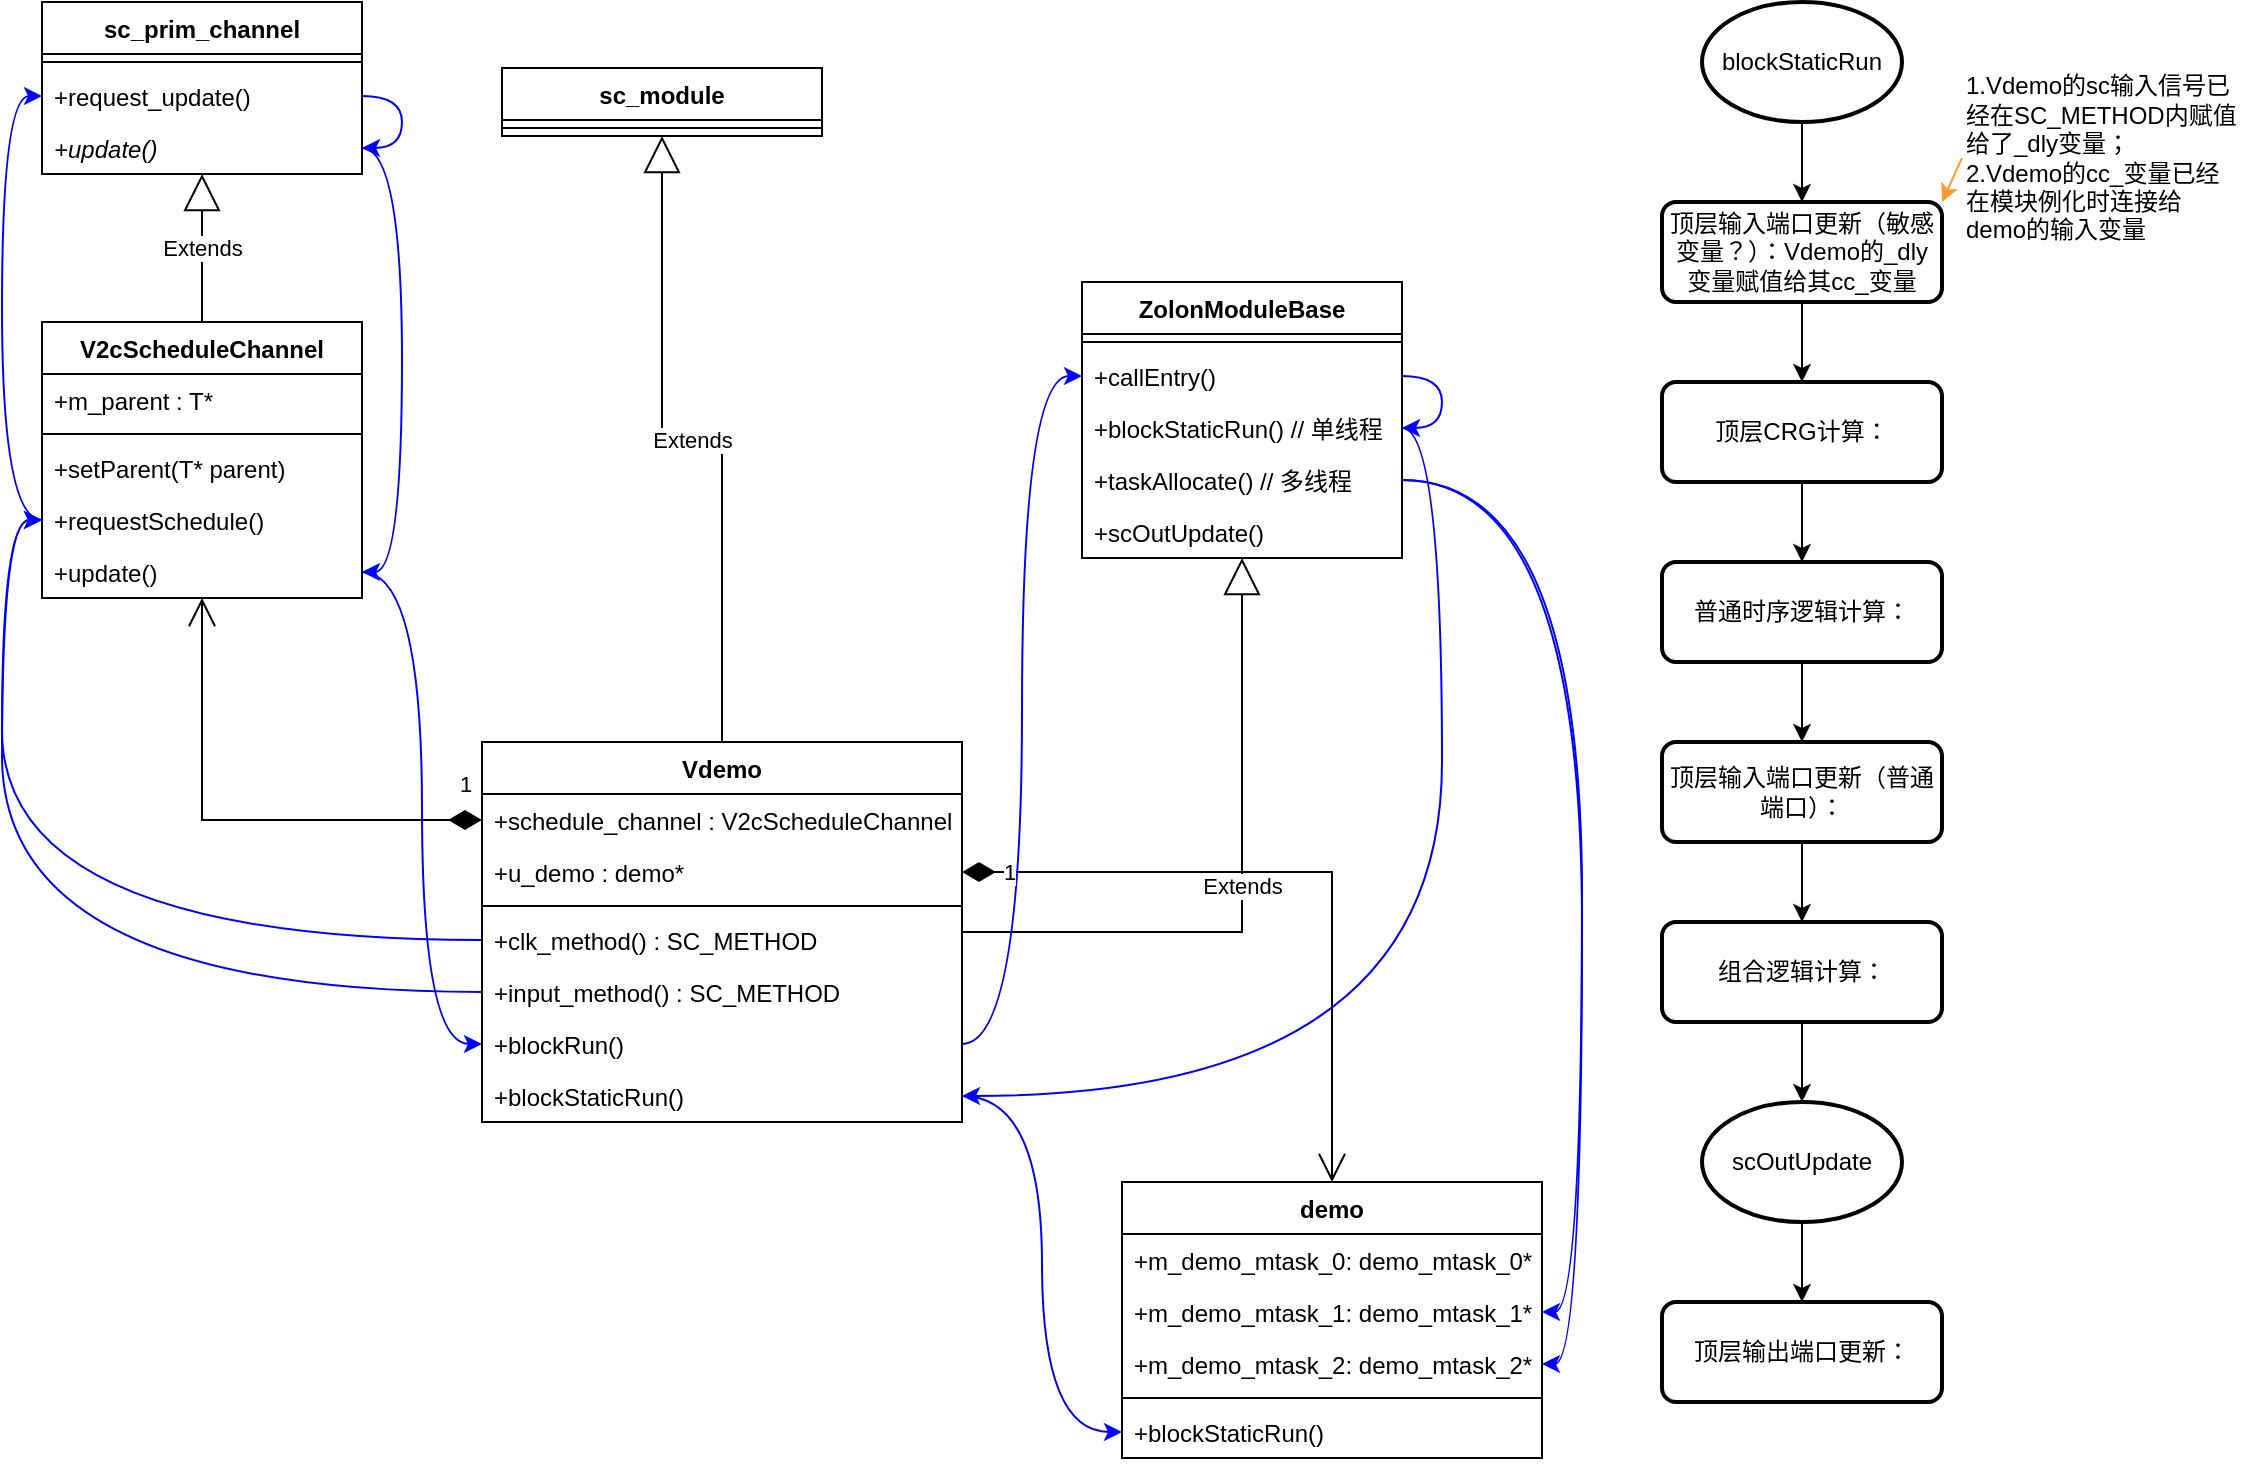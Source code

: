 <mxfile version="20.8.23" type="github">
  <diagram name="第 1 页" id="fGhIHJrPyTtKtBoyeVg_">
    <mxGraphModel dx="1434" dy="764" grid="1" gridSize="10" guides="1" tooltips="1" connect="1" arrows="1" fold="1" page="1" pageScale="1" pageWidth="1169" pageHeight="827" math="0" shadow="0">
      <root>
        <mxCell id="0" />
        <mxCell id="1" parent="0" />
        <mxCell id="duSoI6dZFCWEYL_Ry5JY-5" value="sc_prim_channel" style="swimlane;fontStyle=1;align=center;verticalAlign=top;childLayout=stackLayout;horizontal=1;startSize=26;horizontalStack=0;resizeParent=1;resizeParentMax=0;resizeLast=0;collapsible=1;marginBottom=0;" parent="1" vertex="1">
          <mxGeometry x="60" y="20" width="160" height="86" as="geometry" />
        </mxCell>
        <mxCell id="duSoI6dZFCWEYL_Ry5JY-7" value="" style="line;strokeWidth=1;fillColor=none;align=left;verticalAlign=middle;spacingTop=-1;spacingLeft=3;spacingRight=3;rotatable=0;labelPosition=right;points=[];portConstraint=eastwest;strokeColor=inherit;" parent="duSoI6dZFCWEYL_Ry5JY-5" vertex="1">
          <mxGeometry y="26" width="160" height="8" as="geometry" />
        </mxCell>
        <mxCell id="MWwLdkpdaw2i7JNrRL6f-4" style="edgeStyle=orthogonalEdgeStyle;curved=1;rounded=0;orthogonalLoop=1;jettySize=auto;html=1;strokeColor=#0000FF;elbow=vertical;exitX=1;exitY=0.5;exitDx=0;exitDy=0;" parent="duSoI6dZFCWEYL_Ry5JY-5" source="duSoI6dZFCWEYL_Ry5JY-8" target="duSoI6dZFCWEYL_Ry5JY-9" edge="1">
          <mxGeometry relative="1" as="geometry" />
        </mxCell>
        <mxCell id="duSoI6dZFCWEYL_Ry5JY-8" value="+request_update()" style="text;strokeColor=none;fillColor=none;align=left;verticalAlign=top;spacingLeft=4;spacingRight=4;overflow=hidden;rotatable=0;points=[[0,0.5],[1,0.5]];portConstraint=eastwest;" parent="duSoI6dZFCWEYL_Ry5JY-5" vertex="1">
          <mxGeometry y="34" width="160" height="26" as="geometry" />
        </mxCell>
        <mxCell id="duSoI6dZFCWEYL_Ry5JY-9" value="+update()" style="text;strokeColor=none;fillColor=none;align=left;verticalAlign=top;spacingLeft=4;spacingRight=4;overflow=hidden;rotatable=0;points=[[0,0.5],[1,0.5]];portConstraint=eastwest;fontStyle=2" parent="duSoI6dZFCWEYL_Ry5JY-5" vertex="1">
          <mxGeometry y="60" width="160" height="26" as="geometry" />
        </mxCell>
        <mxCell id="duSoI6dZFCWEYL_Ry5JY-10" value="V2cScheduleChannel" style="swimlane;fontStyle=1;align=center;verticalAlign=top;childLayout=stackLayout;horizontal=1;startSize=26;horizontalStack=0;resizeParent=1;resizeParentMax=0;resizeLast=0;collapsible=1;marginBottom=0;" parent="1" vertex="1">
          <mxGeometry x="60" y="180" width="160" height="138" as="geometry" />
        </mxCell>
        <mxCell id="duSoI6dZFCWEYL_Ry5JY-35" value="+m_parent : T*" style="text;strokeColor=none;fillColor=none;align=left;verticalAlign=top;spacingLeft=4;spacingRight=4;overflow=hidden;rotatable=0;points=[[0,0.5],[1,0.5]];portConstraint=eastwest;" parent="duSoI6dZFCWEYL_Ry5JY-10" vertex="1">
          <mxGeometry y="26" width="160" height="26" as="geometry" />
        </mxCell>
        <mxCell id="duSoI6dZFCWEYL_Ry5JY-11" value="" style="line;strokeWidth=1;fillColor=none;align=left;verticalAlign=middle;spacingTop=-1;spacingLeft=3;spacingRight=3;rotatable=0;labelPosition=right;points=[];portConstraint=eastwest;strokeColor=inherit;" parent="duSoI6dZFCWEYL_Ry5JY-10" vertex="1">
          <mxGeometry y="52" width="160" height="8" as="geometry" />
        </mxCell>
        <mxCell id="duSoI6dZFCWEYL_Ry5JY-15" value="+setParent(T* parent)" style="text;strokeColor=none;fillColor=none;align=left;verticalAlign=top;spacingLeft=4;spacingRight=4;overflow=hidden;rotatable=0;points=[[0,0.5],[1,0.5]];portConstraint=eastwest;" parent="duSoI6dZFCWEYL_Ry5JY-10" vertex="1">
          <mxGeometry y="60" width="160" height="26" as="geometry" />
        </mxCell>
        <mxCell id="duSoI6dZFCWEYL_Ry5JY-12" value="+requestSchedule()" style="text;strokeColor=none;fillColor=none;align=left;verticalAlign=top;spacingLeft=4;spacingRight=4;overflow=hidden;rotatable=0;points=[[0,0.5],[1,0.5]];portConstraint=eastwest;" parent="duSoI6dZFCWEYL_Ry5JY-10" vertex="1">
          <mxGeometry y="86" width="160" height="26" as="geometry" />
        </mxCell>
        <mxCell id="duSoI6dZFCWEYL_Ry5JY-13" value="+update()" style="text;strokeColor=none;fillColor=none;align=left;verticalAlign=top;spacingLeft=4;spacingRight=4;overflow=hidden;rotatable=0;points=[[0,0.5],[1,0.5]];portConstraint=eastwest;" parent="duSoI6dZFCWEYL_Ry5JY-10" vertex="1">
          <mxGeometry y="112" width="160" height="26" as="geometry" />
        </mxCell>
        <mxCell id="duSoI6dZFCWEYL_Ry5JY-14" value="Extends" style="endArrow=block;endSize=16;endFill=0;html=1;rounded=0;edgeStyle=orthogonalEdgeStyle;" parent="1" source="duSoI6dZFCWEYL_Ry5JY-10" target="duSoI6dZFCWEYL_Ry5JY-5" edge="1">
          <mxGeometry width="160" relative="1" as="geometry">
            <mxPoint x="240" y="330" as="sourcePoint" />
            <mxPoint x="400" y="330" as="targetPoint" />
          </mxGeometry>
        </mxCell>
        <mxCell id="duSoI6dZFCWEYL_Ry5JY-16" value="ZolonModuleBase" style="swimlane;fontStyle=1;align=center;verticalAlign=top;childLayout=stackLayout;horizontal=1;startSize=26;horizontalStack=0;resizeParent=1;resizeParentMax=0;resizeLast=0;collapsible=1;marginBottom=0;" parent="1" vertex="1">
          <mxGeometry x="580" y="160" width="160" height="138" as="geometry" />
        </mxCell>
        <mxCell id="duSoI6dZFCWEYL_Ry5JY-17" value="" style="line;strokeWidth=1;fillColor=none;align=left;verticalAlign=middle;spacingTop=-1;spacingLeft=3;spacingRight=3;rotatable=0;labelPosition=right;points=[];portConstraint=eastwest;strokeColor=inherit;" parent="duSoI6dZFCWEYL_Ry5JY-16" vertex="1">
          <mxGeometry y="26" width="160" height="8" as="geometry" />
        </mxCell>
        <mxCell id="MWwLdkpdaw2i7JNrRL6f-10" style="edgeStyle=orthogonalEdgeStyle;curved=1;rounded=0;orthogonalLoop=1;jettySize=auto;html=1;strokeColor=#0000FF;elbow=vertical;exitX=1;exitY=0.5;exitDx=0;exitDy=0;" parent="duSoI6dZFCWEYL_Ry5JY-16" source="duSoI6dZFCWEYL_Ry5JY-18" target="MWwLdkpdaw2i7JNrRL6f-8" edge="1">
          <mxGeometry relative="1" as="geometry" />
        </mxCell>
        <mxCell id="duSoI6dZFCWEYL_Ry5JY-18" value="+callEntry()" style="text;strokeColor=none;fillColor=none;align=left;verticalAlign=top;spacingLeft=4;spacingRight=4;overflow=hidden;rotatable=0;points=[[0,0.5],[1,0.5]];portConstraint=eastwest;" parent="duSoI6dZFCWEYL_Ry5JY-16" vertex="1">
          <mxGeometry y="34" width="160" height="26" as="geometry" />
        </mxCell>
        <mxCell id="MWwLdkpdaw2i7JNrRL6f-8" value="+blockStaticRun() // 单线程" style="text;strokeColor=none;fillColor=none;align=left;verticalAlign=top;spacingLeft=4;spacingRight=4;overflow=hidden;rotatable=0;points=[[0,0.5],[1,0.5]];portConstraint=eastwest;" parent="duSoI6dZFCWEYL_Ry5JY-16" vertex="1">
          <mxGeometry y="60" width="160" height="26" as="geometry" />
        </mxCell>
        <mxCell id="MWwLdkpdaw2i7JNrRL6f-9" value="+taskAllocate() // 多线程" style="text;strokeColor=none;fillColor=none;align=left;verticalAlign=top;spacingLeft=4;spacingRight=4;overflow=hidden;rotatable=0;points=[[0,0.5],[1,0.5]];portConstraint=eastwest;" parent="duSoI6dZFCWEYL_Ry5JY-16" vertex="1">
          <mxGeometry y="86" width="160" height="26" as="geometry" />
        </mxCell>
        <mxCell id="Z8Gzp6AtLLoPiuOJ070W-16" value="+scOutUpdate()" style="text;strokeColor=none;fillColor=none;align=left;verticalAlign=top;spacingLeft=4;spacingRight=4;overflow=hidden;rotatable=0;points=[[0,0.5],[1,0.5]];portConstraint=eastwest;" vertex="1" parent="duSoI6dZFCWEYL_Ry5JY-16">
          <mxGeometry y="112" width="160" height="26" as="geometry" />
        </mxCell>
        <mxCell id="duSoI6dZFCWEYL_Ry5JY-21" value="Vdemo" style="swimlane;fontStyle=1;align=center;verticalAlign=top;childLayout=stackLayout;horizontal=1;startSize=26;horizontalStack=0;resizeParent=1;resizeParentMax=0;resizeLast=0;collapsible=1;marginBottom=0;" parent="1" vertex="1">
          <mxGeometry x="280" y="390" width="240" height="190" as="geometry" />
        </mxCell>
        <mxCell id="duSoI6dZFCWEYL_Ry5JY-32" value="+schedule_channel : V2cScheduleChannel" style="text;strokeColor=none;fillColor=none;align=left;verticalAlign=top;spacingLeft=4;spacingRight=4;overflow=hidden;rotatable=0;points=[[0,0.5],[1,0.5]];portConstraint=eastwest;" parent="duSoI6dZFCWEYL_Ry5JY-21" vertex="1">
          <mxGeometry y="26" width="240" height="26" as="geometry" />
        </mxCell>
        <mxCell id="MWwLdkpdaw2i7JNrRL6f-19" value="+u_demo : demo*" style="text;strokeColor=none;fillColor=none;align=left;verticalAlign=top;spacingLeft=4;spacingRight=4;overflow=hidden;rotatable=0;points=[[0,0.5],[1,0.5]];portConstraint=eastwest;" parent="duSoI6dZFCWEYL_Ry5JY-21" vertex="1">
          <mxGeometry y="52" width="240" height="26" as="geometry" />
        </mxCell>
        <mxCell id="duSoI6dZFCWEYL_Ry5JY-22" value="" style="line;strokeWidth=1;fillColor=none;align=left;verticalAlign=middle;spacingTop=-1;spacingLeft=3;spacingRight=3;rotatable=0;labelPosition=right;points=[];portConstraint=eastwest;strokeColor=inherit;" parent="duSoI6dZFCWEYL_Ry5JY-21" vertex="1">
          <mxGeometry y="78" width="240" height="8" as="geometry" />
        </mxCell>
        <mxCell id="duSoI6dZFCWEYL_Ry5JY-23" value="+clk_method() : SC_METHOD" style="text;strokeColor=none;fillColor=none;align=left;verticalAlign=top;spacingLeft=4;spacingRight=4;overflow=hidden;rotatable=0;points=[[0,0.5],[1,0.5]];portConstraint=eastwest;" parent="duSoI6dZFCWEYL_Ry5JY-21" vertex="1">
          <mxGeometry y="86" width="240" height="26" as="geometry" />
        </mxCell>
        <mxCell id="duSoI6dZFCWEYL_Ry5JY-24" value="+input_method() : SC_METHOD" style="text;strokeColor=none;fillColor=none;align=left;verticalAlign=top;spacingLeft=4;spacingRight=4;overflow=hidden;rotatable=0;points=[[0,0.5],[1,0.5]];portConstraint=eastwest;" parent="duSoI6dZFCWEYL_Ry5JY-21" vertex="1">
          <mxGeometry y="112" width="240" height="26" as="geometry" />
        </mxCell>
        <mxCell id="duSoI6dZFCWEYL_Ry5JY-25" value="+blockRun()" style="text;strokeColor=none;fillColor=none;align=left;verticalAlign=top;spacingLeft=4;spacingRight=4;overflow=hidden;rotatable=0;points=[[0,0.5],[1,0.5]];portConstraint=eastwest;" parent="duSoI6dZFCWEYL_Ry5JY-21" vertex="1">
          <mxGeometry y="138" width="240" height="26" as="geometry" />
        </mxCell>
        <mxCell id="duSoI6dZFCWEYL_Ry5JY-36" value="+blockStaticRun()" style="text;strokeColor=none;fillColor=none;align=left;verticalAlign=top;spacingLeft=4;spacingRight=4;overflow=hidden;rotatable=0;points=[[0,0.5],[1,0.5]];portConstraint=eastwest;" parent="duSoI6dZFCWEYL_Ry5JY-21" vertex="1">
          <mxGeometry y="164" width="240" height="26" as="geometry" />
        </mxCell>
        <mxCell id="duSoI6dZFCWEYL_Ry5JY-26" value="sc_module" style="swimlane;fontStyle=1;align=center;verticalAlign=top;childLayout=stackLayout;horizontal=1;startSize=26;horizontalStack=0;resizeParent=1;resizeParentMax=0;resizeLast=0;collapsible=1;marginBottom=0;" parent="1" vertex="1">
          <mxGeometry x="290" y="53" width="160" height="34" as="geometry" />
        </mxCell>
        <mxCell id="duSoI6dZFCWEYL_Ry5JY-27" value="" style="line;strokeWidth=1;fillColor=none;align=left;verticalAlign=middle;spacingTop=-1;spacingLeft=3;spacingRight=3;rotatable=0;labelPosition=right;points=[];portConstraint=eastwest;strokeColor=inherit;" parent="duSoI6dZFCWEYL_Ry5JY-26" vertex="1">
          <mxGeometry y="26" width="160" height="8" as="geometry" />
        </mxCell>
        <mxCell id="duSoI6dZFCWEYL_Ry5JY-30" value="Extends" style="endArrow=block;endSize=16;endFill=0;html=1;rounded=0;edgeStyle=orthogonalEdgeStyle;" parent="1" source="duSoI6dZFCWEYL_Ry5JY-21" target="duSoI6dZFCWEYL_Ry5JY-26" edge="1">
          <mxGeometry width="160" relative="1" as="geometry">
            <mxPoint x="170" y="290" as="sourcePoint" />
            <mxPoint x="170" y="216" as="targetPoint" />
          </mxGeometry>
        </mxCell>
        <mxCell id="duSoI6dZFCWEYL_Ry5JY-31" value="Extends" style="endArrow=block;endSize=16;endFill=0;html=1;rounded=0;edgeStyle=orthogonalEdgeStyle;" parent="1" source="duSoI6dZFCWEYL_Ry5JY-21" target="duSoI6dZFCWEYL_Ry5JY-16" edge="1">
          <mxGeometry width="160" relative="1" as="geometry">
            <mxPoint x="610" y="130" as="sourcePoint" />
            <mxPoint x="500" y="54" as="targetPoint" />
          </mxGeometry>
        </mxCell>
        <mxCell id="duSoI6dZFCWEYL_Ry5JY-34" value="1" style="endArrow=open;html=1;endSize=12;startArrow=diamondThin;startSize=14;startFill=1;edgeStyle=orthogonalEdgeStyle;align=left;verticalAlign=bottom;rounded=0;" parent="1" source="duSoI6dZFCWEYL_Ry5JY-32" target="duSoI6dZFCWEYL_Ry5JY-10" edge="1">
          <mxGeometry x="-0.891" y="-9" relative="1" as="geometry">
            <mxPoint x="410" y="410" as="sourcePoint" />
            <mxPoint x="570" y="410" as="targetPoint" />
            <mxPoint as="offset" />
          </mxGeometry>
        </mxCell>
        <mxCell id="MWwLdkpdaw2i7JNrRL6f-1" style="edgeStyle=orthogonalEdgeStyle;rounded=0;orthogonalLoop=1;jettySize=auto;html=1;curved=1;strokeColor=#0000FF;entryX=0;entryY=0.5;entryDx=0;entryDy=0;" parent="1" source="duSoI6dZFCWEYL_Ry5JY-23" target="duSoI6dZFCWEYL_Ry5JY-12" edge="1">
          <mxGeometry relative="1" as="geometry" />
        </mxCell>
        <mxCell id="MWwLdkpdaw2i7JNrRL6f-2" style="edgeStyle=orthogonalEdgeStyle;rounded=0;orthogonalLoop=1;jettySize=auto;html=1;curved=1;strokeColor=#0000FF;entryX=0;entryY=0.5;entryDx=0;entryDy=0;" parent="1" source="duSoI6dZFCWEYL_Ry5JY-24" target="duSoI6dZFCWEYL_Ry5JY-12" edge="1">
          <mxGeometry relative="1" as="geometry">
            <mxPoint x="450" y="483" as="sourcePoint" />
            <mxPoint x="70" y="289" as="targetPoint" />
          </mxGeometry>
        </mxCell>
        <mxCell id="MWwLdkpdaw2i7JNrRL6f-3" style="edgeStyle=orthogonalEdgeStyle;rounded=0;orthogonalLoop=1;jettySize=auto;html=1;strokeColor=#0000FF;elbow=vertical;curved=1;entryX=0;entryY=0.5;entryDx=0;entryDy=0;" parent="1" source="duSoI6dZFCWEYL_Ry5JY-12" target="duSoI6dZFCWEYL_Ry5JY-8" edge="1">
          <mxGeometry relative="1" as="geometry" />
        </mxCell>
        <mxCell id="MWwLdkpdaw2i7JNrRL6f-5" style="edgeStyle=orthogonalEdgeStyle;curved=1;rounded=0;orthogonalLoop=1;jettySize=auto;html=1;strokeColor=#0000FF;elbow=vertical;exitX=1;exitY=0.5;exitDx=0;exitDy=0;" parent="1" source="duSoI6dZFCWEYL_Ry5JY-13" target="duSoI6dZFCWEYL_Ry5JY-25" edge="1">
          <mxGeometry relative="1" as="geometry" />
        </mxCell>
        <mxCell id="MWwLdkpdaw2i7JNrRL6f-6" style="edgeStyle=orthogonalEdgeStyle;curved=1;rounded=0;orthogonalLoop=1;jettySize=auto;html=1;strokeColor=#0000FF;elbow=vertical;" parent="1" source="duSoI6dZFCWEYL_Ry5JY-25" target="duSoI6dZFCWEYL_Ry5JY-18" edge="1">
          <mxGeometry relative="1" as="geometry" />
        </mxCell>
        <mxCell id="MWwLdkpdaw2i7JNrRL6f-7" style="edgeStyle=orthogonalEdgeStyle;curved=1;rounded=0;orthogonalLoop=1;jettySize=auto;html=1;strokeColor=#0000FF;elbow=vertical;exitX=1;exitY=0.5;exitDx=0;exitDy=0;" parent="1" source="duSoI6dZFCWEYL_Ry5JY-9" target="duSoI6dZFCWEYL_Ry5JY-13" edge="1">
          <mxGeometry relative="1" as="geometry" />
        </mxCell>
        <mxCell id="MWwLdkpdaw2i7JNrRL6f-11" style="edgeStyle=orthogonalEdgeStyle;curved=1;rounded=0;orthogonalLoop=1;jettySize=auto;html=1;strokeColor=#0000FF;elbow=vertical;exitX=1;exitY=0.5;exitDx=0;exitDy=0;" parent="1" source="MWwLdkpdaw2i7JNrRL6f-8" target="duSoI6dZFCWEYL_Ry5JY-36" edge="1">
          <mxGeometry relative="1" as="geometry" />
        </mxCell>
        <mxCell id="MWwLdkpdaw2i7JNrRL6f-12" value="demo" style="swimlane;fontStyle=1;align=center;verticalAlign=top;childLayout=stackLayout;horizontal=1;startSize=26;horizontalStack=0;resizeParent=1;resizeParentMax=0;resizeLast=0;collapsible=1;marginBottom=0;" parent="1" vertex="1">
          <mxGeometry x="600" y="610" width="210" height="138" as="geometry" />
        </mxCell>
        <mxCell id="MWwLdkpdaw2i7JNrRL6f-13" value="+m_demo_mtask_0: demo_mtask_0*" style="text;strokeColor=none;fillColor=none;align=left;verticalAlign=top;spacingLeft=4;spacingRight=4;overflow=hidden;rotatable=0;points=[[0,0.5],[1,0.5]];portConstraint=eastwest;" parent="MWwLdkpdaw2i7JNrRL6f-12" vertex="1">
          <mxGeometry y="26" width="210" height="26" as="geometry" />
        </mxCell>
        <mxCell id="MWwLdkpdaw2i7JNrRL6f-22" value="+m_demo_mtask_1: demo_mtask_1*" style="text;strokeColor=none;fillColor=none;align=left;verticalAlign=top;spacingLeft=4;spacingRight=4;overflow=hidden;rotatable=0;points=[[0,0.5],[1,0.5]];portConstraint=eastwest;" parent="MWwLdkpdaw2i7JNrRL6f-12" vertex="1">
          <mxGeometry y="52" width="210" height="26" as="geometry" />
        </mxCell>
        <mxCell id="MWwLdkpdaw2i7JNrRL6f-23" value="+m_demo_mtask_2: demo_mtask_2*" style="text;strokeColor=none;fillColor=none;align=left;verticalAlign=top;spacingLeft=4;spacingRight=4;overflow=hidden;rotatable=0;points=[[0,0.5],[1,0.5]];portConstraint=eastwest;" parent="MWwLdkpdaw2i7JNrRL6f-12" vertex="1">
          <mxGeometry y="78" width="210" height="26" as="geometry" />
        </mxCell>
        <mxCell id="MWwLdkpdaw2i7JNrRL6f-14" value="" style="line;strokeWidth=1;fillColor=none;align=left;verticalAlign=middle;spacingTop=-1;spacingLeft=3;spacingRight=3;rotatable=0;labelPosition=right;points=[];portConstraint=eastwest;strokeColor=inherit;" parent="MWwLdkpdaw2i7JNrRL6f-12" vertex="1">
          <mxGeometry y="104" width="210" height="8" as="geometry" />
        </mxCell>
        <mxCell id="MWwLdkpdaw2i7JNrRL6f-18" value="+blockStaticRun()" style="text;strokeColor=none;fillColor=none;align=left;verticalAlign=top;spacingLeft=4;spacingRight=4;overflow=hidden;rotatable=0;points=[[0,0.5],[1,0.5]];portConstraint=eastwest;" parent="MWwLdkpdaw2i7JNrRL6f-12" vertex="1">
          <mxGeometry y="112" width="210" height="26" as="geometry" />
        </mxCell>
        <mxCell id="MWwLdkpdaw2i7JNrRL6f-20" value="1" style="endArrow=open;html=1;endSize=12;startArrow=diamondThin;startSize=14;startFill=1;edgeStyle=orthogonalEdgeStyle;align=left;verticalAlign=bottom;rounded=0;" parent="1" source="MWwLdkpdaw2i7JNrRL6f-19" target="MWwLdkpdaw2i7JNrRL6f-12" edge="1">
          <mxGeometry x="-0.891" y="-9" relative="1" as="geometry">
            <mxPoint x="300" y="449" as="sourcePoint" />
            <mxPoint x="80" y="328" as="targetPoint" />
            <mxPoint as="offset" />
          </mxGeometry>
        </mxCell>
        <mxCell id="MWwLdkpdaw2i7JNrRL6f-21" style="edgeStyle=orthogonalEdgeStyle;curved=1;rounded=0;orthogonalLoop=1;jettySize=auto;html=1;strokeColor=#0000FF;elbow=vertical;" parent="1" source="duSoI6dZFCWEYL_Ry5JY-36" target="MWwLdkpdaw2i7JNrRL6f-18" edge="1">
          <mxGeometry relative="1" as="geometry" />
        </mxCell>
        <mxCell id="MWwLdkpdaw2i7JNrRL6f-24" style="edgeStyle=orthogonalEdgeStyle;curved=1;rounded=0;orthogonalLoop=1;jettySize=auto;html=1;entryX=1;entryY=0.5;entryDx=0;entryDy=0;strokeColor=#0000FF;elbow=vertical;" parent="1" source="MWwLdkpdaw2i7JNrRL6f-9" target="MWwLdkpdaw2i7JNrRL6f-22" edge="1">
          <mxGeometry relative="1" as="geometry" />
        </mxCell>
        <mxCell id="MWwLdkpdaw2i7JNrRL6f-25" style="edgeStyle=orthogonalEdgeStyle;curved=1;rounded=0;orthogonalLoop=1;jettySize=auto;html=1;entryX=1;entryY=0.5;entryDx=0;entryDy=0;strokeColor=#0000FF;elbow=vertical;" parent="1" source="MWwLdkpdaw2i7JNrRL6f-9" target="MWwLdkpdaw2i7JNrRL6f-23" edge="1">
          <mxGeometry relative="1" as="geometry">
            <mxPoint x="750" y="269" as="sourcePoint" />
            <mxPoint x="940" y="635" as="targetPoint" />
          </mxGeometry>
        </mxCell>
        <mxCell id="Z8Gzp6AtLLoPiuOJ070W-9" style="edgeStyle=orthogonalEdgeStyle;rounded=0;orthogonalLoop=1;jettySize=auto;html=1;strokeColor=#000000;" edge="1" parent="1" source="Z8Gzp6AtLLoPiuOJ070W-1" target="Z8Gzp6AtLLoPiuOJ070W-2">
          <mxGeometry relative="1" as="geometry" />
        </mxCell>
        <mxCell id="Z8Gzp6AtLLoPiuOJ070W-1" value="blockStaticRun" style="strokeWidth=2;html=1;shape=mxgraph.flowchart.start_1;whiteSpace=wrap;" vertex="1" parent="1">
          <mxGeometry x="890" y="20" width="100" height="60" as="geometry" />
        </mxCell>
        <mxCell id="Z8Gzp6AtLLoPiuOJ070W-11" style="edgeStyle=orthogonalEdgeStyle;rounded=0;orthogonalLoop=1;jettySize=auto;html=1;exitX=0.5;exitY=1;exitDx=0;exitDy=0;entryX=0.5;entryY=0;entryDx=0;entryDy=0;strokeColor=#000000;" edge="1" parent="1" source="Z8Gzp6AtLLoPiuOJ070W-2" target="Z8Gzp6AtLLoPiuOJ070W-10">
          <mxGeometry relative="1" as="geometry" />
        </mxCell>
        <mxCell id="Z8Gzp6AtLLoPiuOJ070W-2" value="顶层输入端口更新（敏感变量？）：Vdemo的_dly变量赋值给其cc_变量" style="rounded=1;whiteSpace=wrap;html=1;absoluteArcSize=1;arcSize=14;strokeWidth=2;" vertex="1" parent="1">
          <mxGeometry x="870" y="120" width="140" height="50" as="geometry" />
        </mxCell>
        <mxCell id="Z8Gzp6AtLLoPiuOJ070W-8" style="rounded=0;orthogonalLoop=1;jettySize=auto;html=1;exitX=0;exitY=0.5;exitDx=0;exitDy=0;entryX=1;entryY=0;entryDx=0;entryDy=0;strokeColor=#FF9933;" edge="1" parent="1" source="Z8Gzp6AtLLoPiuOJ070W-6" target="Z8Gzp6AtLLoPiuOJ070W-2">
          <mxGeometry relative="1" as="geometry" />
        </mxCell>
        <mxCell id="Z8Gzp6AtLLoPiuOJ070W-6" value="1.Vdemo的sc输入信号已经在SC_METHOD内赋值给了_dly变量；&lt;br&gt;2.Vdemo的cc_变量已经在模块例化时连接给demo的输入变量" style="text;html=1;strokeColor=none;fillColor=none;align=left;verticalAlign=middle;whiteSpace=wrap;rounded=0;" vertex="1" parent="1">
          <mxGeometry x="1020" y="53" width="140" height="90" as="geometry" />
        </mxCell>
        <mxCell id="Z8Gzp6AtLLoPiuOJ070W-20" style="edgeStyle=orthogonalEdgeStyle;rounded=0;orthogonalLoop=1;jettySize=auto;html=1;exitX=0.5;exitY=1;exitDx=0;exitDy=0;entryX=0.5;entryY=0;entryDx=0;entryDy=0;strokeColor=#000000;" edge="1" parent="1" source="Z8Gzp6AtLLoPiuOJ070W-10" target="Z8Gzp6AtLLoPiuOJ070W-12">
          <mxGeometry relative="1" as="geometry" />
        </mxCell>
        <mxCell id="Z8Gzp6AtLLoPiuOJ070W-10" value="顶层CRG计算：" style="rounded=1;whiteSpace=wrap;html=1;absoluteArcSize=1;arcSize=14;strokeWidth=2;" vertex="1" parent="1">
          <mxGeometry x="870" y="210" width="140" height="50" as="geometry" />
        </mxCell>
        <mxCell id="Z8Gzp6AtLLoPiuOJ070W-21" style="edgeStyle=orthogonalEdgeStyle;rounded=0;orthogonalLoop=1;jettySize=auto;html=1;exitX=0.5;exitY=1;exitDx=0;exitDy=0;entryX=0.5;entryY=0;entryDx=0;entryDy=0;strokeColor=#000000;" edge="1" parent="1" source="Z8Gzp6AtLLoPiuOJ070W-12" target="Z8Gzp6AtLLoPiuOJ070W-13">
          <mxGeometry relative="1" as="geometry" />
        </mxCell>
        <mxCell id="Z8Gzp6AtLLoPiuOJ070W-12" value="普通时序逻辑计算：" style="rounded=1;whiteSpace=wrap;html=1;absoluteArcSize=1;arcSize=14;strokeWidth=2;" vertex="1" parent="1">
          <mxGeometry x="870" y="300" width="140" height="50" as="geometry" />
        </mxCell>
        <mxCell id="Z8Gzp6AtLLoPiuOJ070W-22" style="edgeStyle=orthogonalEdgeStyle;rounded=0;orthogonalLoop=1;jettySize=auto;html=1;exitX=0.5;exitY=1;exitDx=0;exitDy=0;entryX=0.5;entryY=0;entryDx=0;entryDy=0;strokeColor=#000000;" edge="1" parent="1" source="Z8Gzp6AtLLoPiuOJ070W-13" target="Z8Gzp6AtLLoPiuOJ070W-14">
          <mxGeometry relative="1" as="geometry" />
        </mxCell>
        <mxCell id="Z8Gzp6AtLLoPiuOJ070W-13" value="顶层输入端口更新（普通端口）：" style="rounded=1;whiteSpace=wrap;html=1;absoluteArcSize=1;arcSize=14;strokeWidth=2;" vertex="1" parent="1">
          <mxGeometry x="870" y="390" width="140" height="50" as="geometry" />
        </mxCell>
        <mxCell id="Z8Gzp6AtLLoPiuOJ070W-23" style="edgeStyle=orthogonalEdgeStyle;rounded=0;orthogonalLoop=1;jettySize=auto;html=1;exitX=0.5;exitY=1;exitDx=0;exitDy=0;entryX=0.5;entryY=0;entryDx=0;entryDy=0;entryPerimeter=0;strokeColor=#000000;" edge="1" parent="1" source="Z8Gzp6AtLLoPiuOJ070W-14" target="Z8Gzp6AtLLoPiuOJ070W-18">
          <mxGeometry relative="1" as="geometry" />
        </mxCell>
        <mxCell id="Z8Gzp6AtLLoPiuOJ070W-14" value="组合逻辑计算：" style="rounded=1;whiteSpace=wrap;html=1;absoluteArcSize=1;arcSize=14;strokeWidth=2;" vertex="1" parent="1">
          <mxGeometry x="870" y="480" width="140" height="50" as="geometry" />
        </mxCell>
        <mxCell id="Z8Gzp6AtLLoPiuOJ070W-24" style="edgeStyle=orthogonalEdgeStyle;rounded=0;orthogonalLoop=1;jettySize=auto;html=1;exitX=0.5;exitY=1;exitDx=0;exitDy=0;exitPerimeter=0;strokeColor=#000000;" edge="1" parent="1" source="Z8Gzp6AtLLoPiuOJ070W-18" target="Z8Gzp6AtLLoPiuOJ070W-19">
          <mxGeometry relative="1" as="geometry" />
        </mxCell>
        <mxCell id="Z8Gzp6AtLLoPiuOJ070W-18" value="scOutUpdate" style="strokeWidth=2;html=1;shape=mxgraph.flowchart.start_1;whiteSpace=wrap;" vertex="1" parent="1">
          <mxGeometry x="890" y="570" width="100" height="60" as="geometry" />
        </mxCell>
        <mxCell id="Z8Gzp6AtLLoPiuOJ070W-19" value="顶层输出端口更新：" style="rounded=1;whiteSpace=wrap;html=1;absoluteArcSize=1;arcSize=14;strokeWidth=2;" vertex="1" parent="1">
          <mxGeometry x="870" y="670" width="140" height="50" as="geometry" />
        </mxCell>
      </root>
    </mxGraphModel>
  </diagram>
</mxfile>
